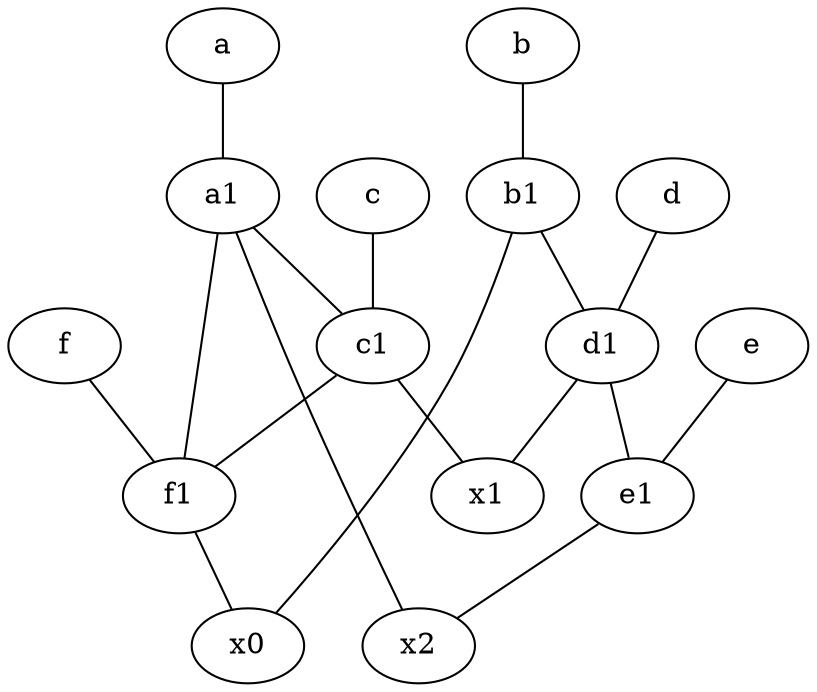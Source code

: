 graph {
	node [labelfontsize=50]
	d1 [labelfontsize=50 pos="3,5!"]
	f1 [labelfontsize=50 pos="3,8!"]
	a [labelfontsize=50 pos="8,2!"]
	b [labelfontsize=50 pos="10,4!"]
	f [labelfontsize=50 pos="3,9!"]
	x1 [labelfontsize=50]
	c1 [labelfontsize=50 pos="4.5,3!"]
	a1 [labelfontsize=50 pos="8,3!"]
	e1 [labelfontsize=50 pos="7,7!"]
	x0 [labelfontsize=50]
	d [labelfontsize=50 pos="2,5!"]
	b1 [labelfontsize=50 pos="9,4!"]
	x2 [labelfontsize=50]
	c [labelfontsize=50 pos="4.5,2!"]
	e [labelfontsize=50 pos="7,9!"]
	a1 -- x2
	b1 -- x0
	b1 -- d1
	f1 -- x0
	e1 -- x2
	c -- c1
	f -- f1
	c1 -- f1
	d1 -- x1
	c1 -- x1
	e -- e1
	d1 -- e1
	a1 -- c1
	b -- b1
	a1 -- f1
	d -- d1
	a -- a1
}
